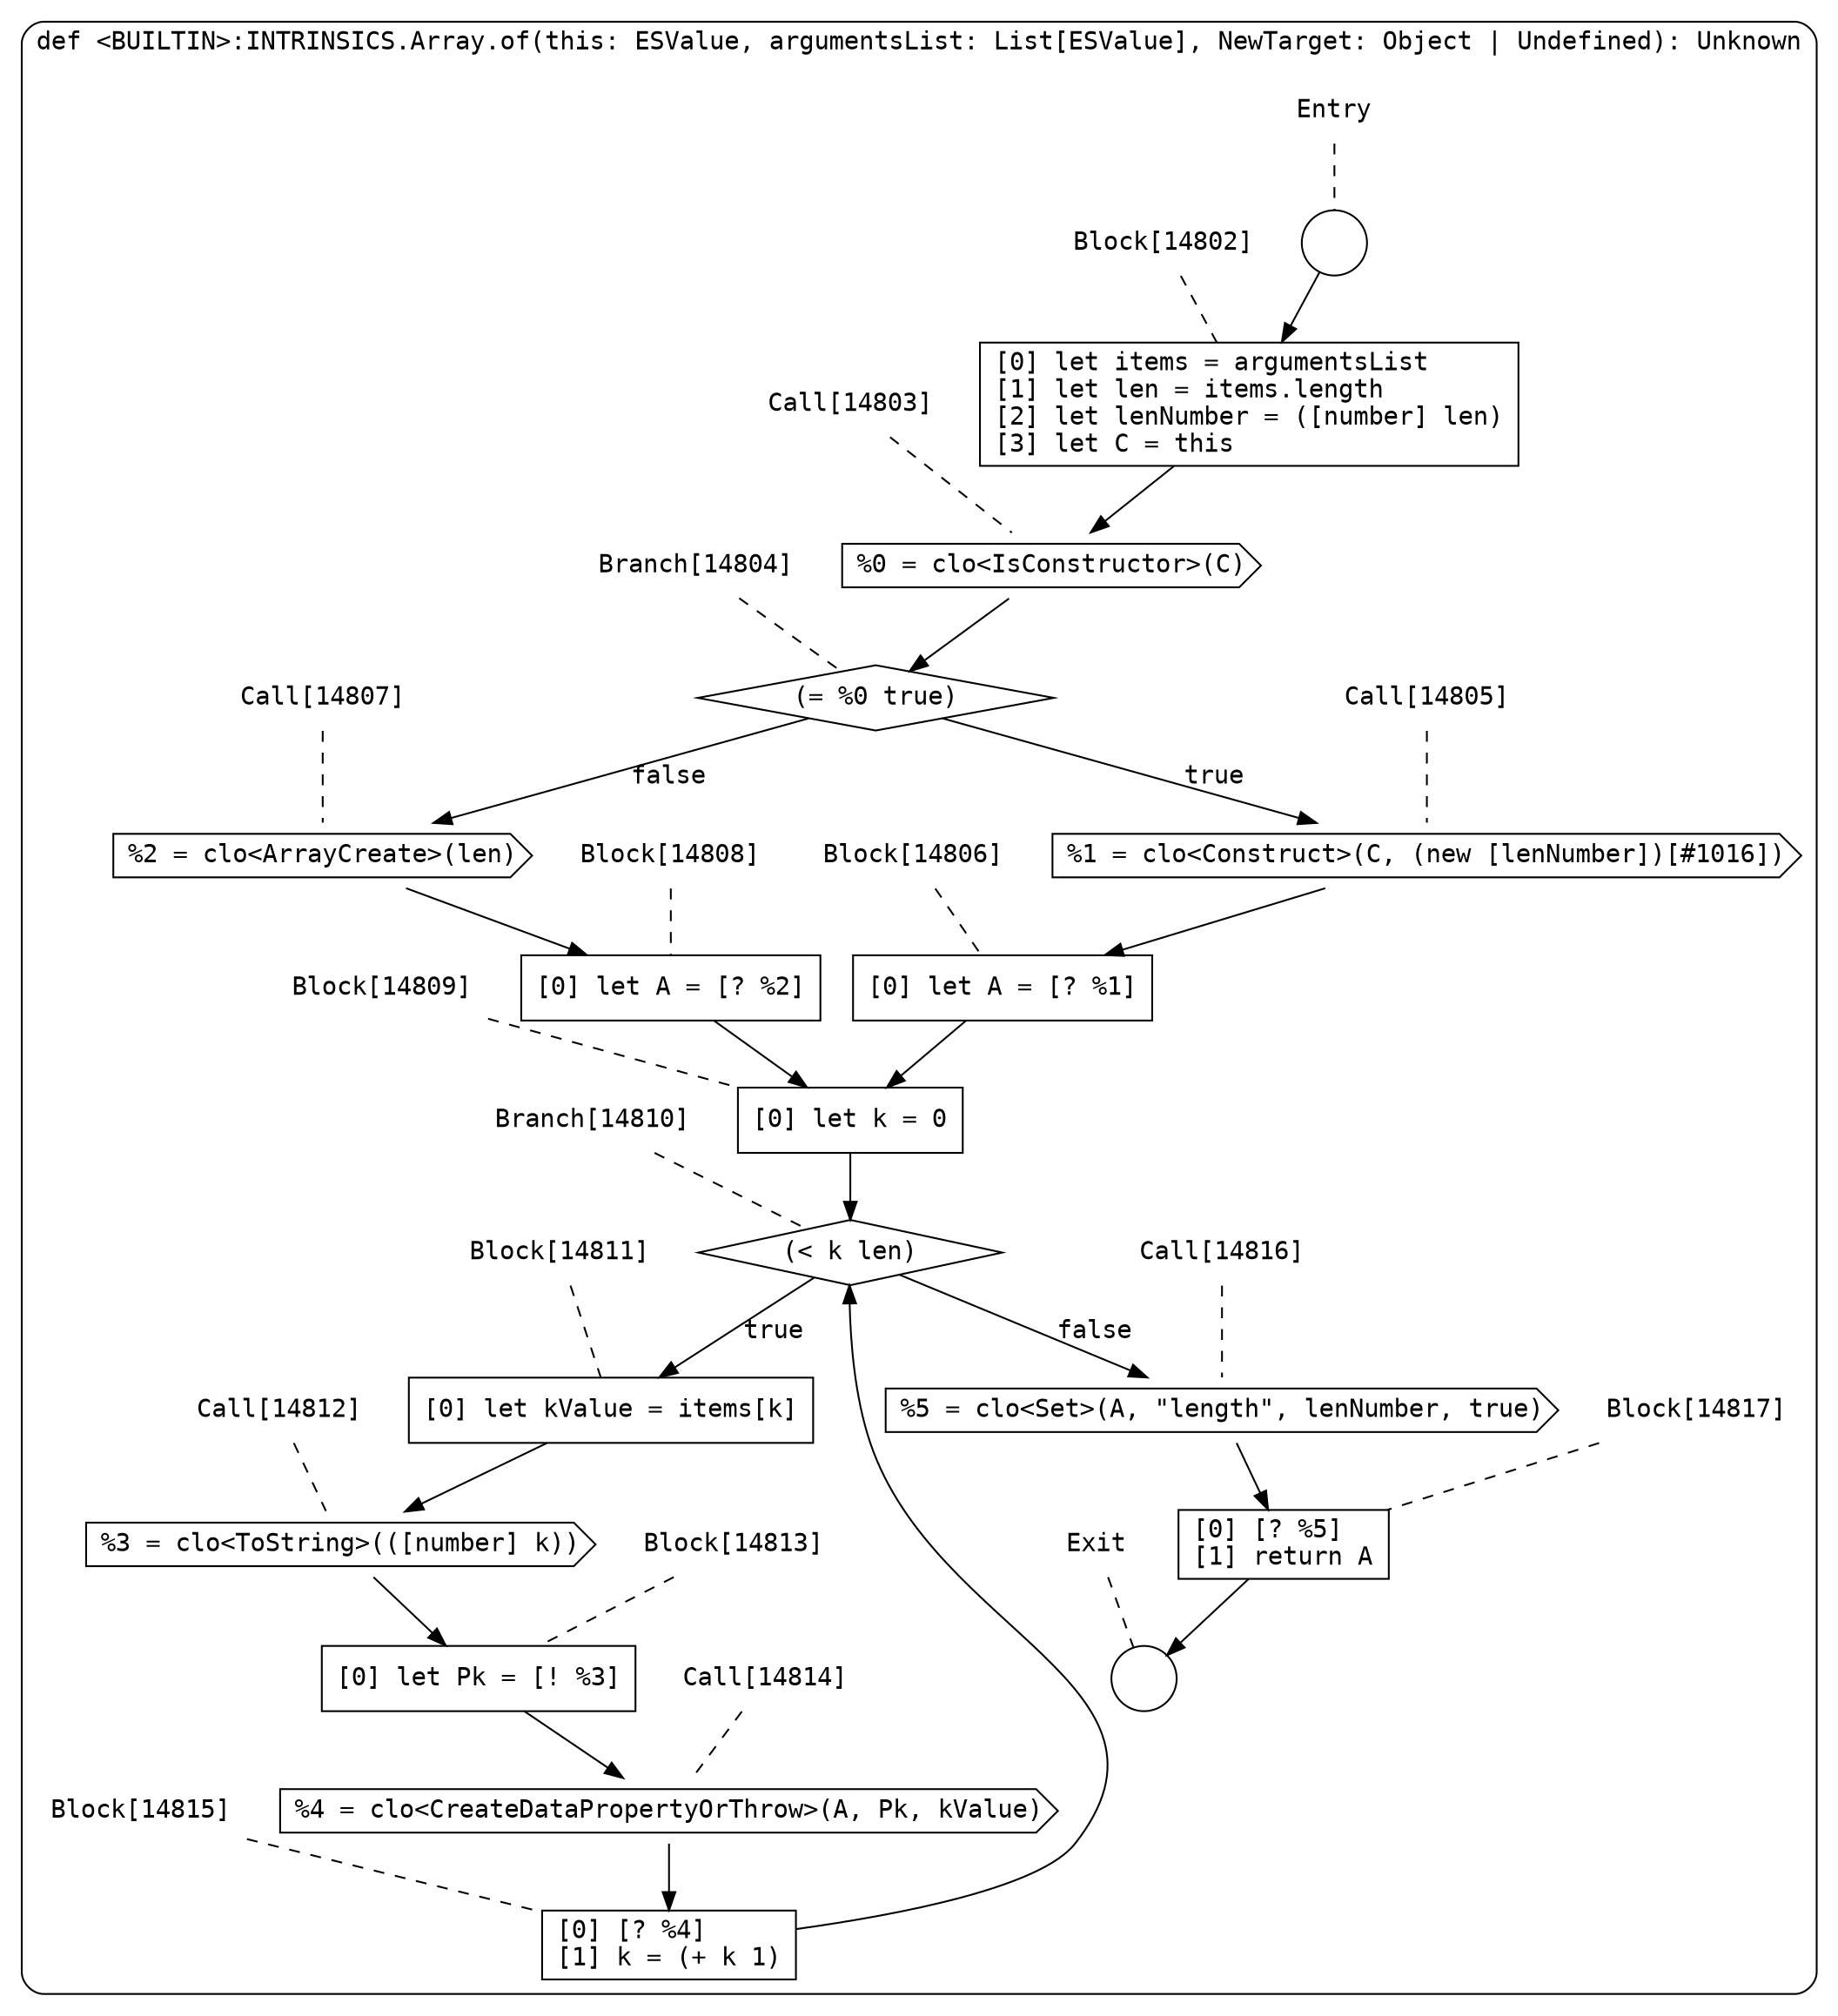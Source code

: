 digraph {
  graph [fontname = "Consolas"]
  node [fontname = "Consolas"]
  edge [fontname = "Consolas"]
  subgraph cluster2342 {
    label = "def <BUILTIN>:INTRINSICS.Array.of(this: ESValue, argumentsList: List[ESValue], NewTarget: Object | Undefined): Unknown"
    style = rounded
    cluster2342_entry_name [shape=none, label=<<font color="black">Entry</font>>]
    cluster2342_entry_name -> cluster2342_entry [arrowhead=none, color="black", style=dashed]
    cluster2342_entry [shape=circle label=" " color="black" fillcolor="white" style=filled]
    cluster2342_entry -> node14802 [color="black"]
    cluster2342_exit_name [shape=none, label=<<font color="black">Exit</font>>]
    cluster2342_exit_name -> cluster2342_exit [arrowhead=none, color="black", style=dashed]
    cluster2342_exit [shape=circle label=" " color="black" fillcolor="white" style=filled]
    node14802_name [shape=none, label=<<font color="black">Block[14802]</font>>]
    node14802_name -> node14802 [arrowhead=none, color="black", style=dashed]
    node14802 [shape=box, label=<<font color="black">[0] let items = argumentsList<BR ALIGN="LEFT"/>[1] let len = items.length<BR ALIGN="LEFT"/>[2] let lenNumber = ([number] len)<BR ALIGN="LEFT"/>[3] let C = this<BR ALIGN="LEFT"/></font>> color="black" fillcolor="white", style=filled]
    node14802 -> node14803 [color="black"]
    node14803_name [shape=none, label=<<font color="black">Call[14803]</font>>]
    node14803_name -> node14803 [arrowhead=none, color="black", style=dashed]
    node14803 [shape=cds, label=<<font color="black">%0 = clo&lt;IsConstructor&gt;(C)</font>> color="black" fillcolor="white", style=filled]
    node14803 -> node14804 [color="black"]
    node14804_name [shape=none, label=<<font color="black">Branch[14804]</font>>]
    node14804_name -> node14804 [arrowhead=none, color="black", style=dashed]
    node14804 [shape=diamond, label=<<font color="black">(= %0 true)</font>> color="black" fillcolor="white", style=filled]
    node14804 -> node14805 [label=<<font color="black">true</font>> color="black"]
    node14804 -> node14807 [label=<<font color="black">false</font>> color="black"]
    node14805_name [shape=none, label=<<font color="black">Call[14805]</font>>]
    node14805_name -> node14805 [arrowhead=none, color="black", style=dashed]
    node14805 [shape=cds, label=<<font color="black">%1 = clo&lt;Construct&gt;(C, (new [lenNumber])[#1016])</font>> color="black" fillcolor="white", style=filled]
    node14805 -> node14806 [color="black"]
    node14807_name [shape=none, label=<<font color="black">Call[14807]</font>>]
    node14807_name -> node14807 [arrowhead=none, color="black", style=dashed]
    node14807 [shape=cds, label=<<font color="black">%2 = clo&lt;ArrayCreate&gt;(len)</font>> color="black" fillcolor="white", style=filled]
    node14807 -> node14808 [color="black"]
    node14806_name [shape=none, label=<<font color="black">Block[14806]</font>>]
    node14806_name -> node14806 [arrowhead=none, color="black", style=dashed]
    node14806 [shape=box, label=<<font color="black">[0] let A = [? %1]<BR ALIGN="LEFT"/></font>> color="black" fillcolor="white", style=filled]
    node14806 -> node14809 [color="black"]
    node14808_name [shape=none, label=<<font color="black">Block[14808]</font>>]
    node14808_name -> node14808 [arrowhead=none, color="black", style=dashed]
    node14808 [shape=box, label=<<font color="black">[0] let A = [? %2]<BR ALIGN="LEFT"/></font>> color="black" fillcolor="white", style=filled]
    node14808 -> node14809 [color="black"]
    node14809_name [shape=none, label=<<font color="black">Block[14809]</font>>]
    node14809_name -> node14809 [arrowhead=none, color="black", style=dashed]
    node14809 [shape=box, label=<<font color="black">[0] let k = 0<BR ALIGN="LEFT"/></font>> color="black" fillcolor="white", style=filled]
    node14809 -> node14810 [color="black"]
    node14810_name [shape=none, label=<<font color="black">Branch[14810]</font>>]
    node14810_name -> node14810 [arrowhead=none, color="black", style=dashed]
    node14810 [shape=diamond, label=<<font color="black">(&lt; k len)</font>> color="black" fillcolor="white", style=filled]
    node14810 -> node14811 [label=<<font color="black">true</font>> color="black"]
    node14810 -> node14816 [label=<<font color="black">false</font>> color="black"]
    node14811_name [shape=none, label=<<font color="black">Block[14811]</font>>]
    node14811_name -> node14811 [arrowhead=none, color="black", style=dashed]
    node14811 [shape=box, label=<<font color="black">[0] let kValue = items[k]<BR ALIGN="LEFT"/></font>> color="black" fillcolor="white", style=filled]
    node14811 -> node14812 [color="black"]
    node14816_name [shape=none, label=<<font color="black">Call[14816]</font>>]
    node14816_name -> node14816 [arrowhead=none, color="black", style=dashed]
    node14816 [shape=cds, label=<<font color="black">%5 = clo&lt;Set&gt;(A, &quot;length&quot;, lenNumber, true)</font>> color="black" fillcolor="white", style=filled]
    node14816 -> node14817 [color="black"]
    node14812_name [shape=none, label=<<font color="black">Call[14812]</font>>]
    node14812_name -> node14812 [arrowhead=none, color="black", style=dashed]
    node14812 [shape=cds, label=<<font color="black">%3 = clo&lt;ToString&gt;(([number] k))</font>> color="black" fillcolor="white", style=filled]
    node14812 -> node14813 [color="black"]
    node14817_name [shape=none, label=<<font color="black">Block[14817]</font>>]
    node14817_name -> node14817 [arrowhead=none, color="black", style=dashed]
    node14817 [shape=box, label=<<font color="black">[0] [? %5]<BR ALIGN="LEFT"/>[1] return A<BR ALIGN="LEFT"/></font>> color="black" fillcolor="white", style=filled]
    node14817 -> cluster2342_exit [color="black"]
    node14813_name [shape=none, label=<<font color="black">Block[14813]</font>>]
    node14813_name -> node14813 [arrowhead=none, color="black", style=dashed]
    node14813 [shape=box, label=<<font color="black">[0] let Pk = [! %3]<BR ALIGN="LEFT"/></font>> color="black" fillcolor="white", style=filled]
    node14813 -> node14814 [color="black"]
    node14814_name [shape=none, label=<<font color="black">Call[14814]</font>>]
    node14814_name -> node14814 [arrowhead=none, color="black", style=dashed]
    node14814 [shape=cds, label=<<font color="black">%4 = clo&lt;CreateDataPropertyOrThrow&gt;(A, Pk, kValue)</font>> color="black" fillcolor="white", style=filled]
    node14814 -> node14815 [color="black"]
    node14815_name [shape=none, label=<<font color="black">Block[14815]</font>>]
    node14815_name -> node14815 [arrowhead=none, color="black", style=dashed]
    node14815 [shape=box, label=<<font color="black">[0] [? %4]<BR ALIGN="LEFT"/>[1] k = (+ k 1)<BR ALIGN="LEFT"/></font>> color="black" fillcolor="white", style=filled]
    node14815 -> node14810 [color="black"]
  }
}